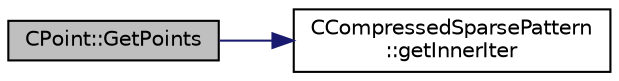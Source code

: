 digraph "CPoint::GetPoints"
{
 // LATEX_PDF_SIZE
  edge [fontname="Helvetica",fontsize="10",labelfontname="Helvetica",labelfontsize="10"];
  node [fontname="Helvetica",fontsize="10",shape=record];
  rankdir="LR";
  Node1 [label="CPoint::GetPoints",height=0.2,width=0.4,color="black", fillcolor="grey75", style="filled", fontcolor="black",tooltip="Get inner iterator to loop over neighbor points."];
  Node1 -> Node2 [color="midnightblue",fontsize="10",style="solid",fontname="Helvetica"];
  Node2 [label="CCompressedSparsePattern\l::getInnerIter",height=0.2,width=0.4,color="black", fillcolor="white", style="filled",URL="$classCCompressedSparsePattern.html#a69b7d1cd5652311246a3fba8c5f0e3f5",tooltip=" "];
}
